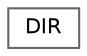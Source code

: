 digraph "类继承关系图"
{
 // LATEX_PDF_SIZE
  bgcolor="transparent";
  edge [fontname=Helvetica,fontsize=10,labelfontname=Helvetica,labelfontsize=10];
  node [fontname=Helvetica,fontsize=10,shape=box,height=0.2,width=0.4];
  rankdir="LR";
  Node0 [id="Node000000",label="DIR",height=0.2,width=0.4,color="grey40", fillcolor="white", style="filled",URL="$struct_d_i_r.html",tooltip="方向常量"];
}
